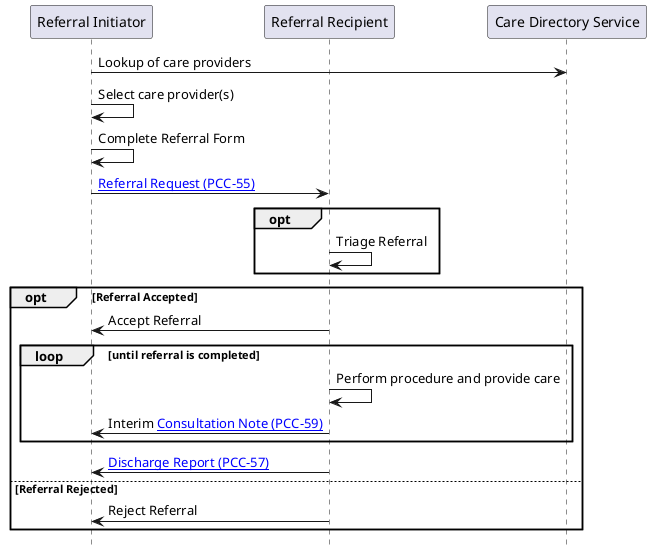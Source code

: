 @startuml

hide footbox

participant "Referral Initiator" as placer
participant "Referral Recipient" as filler
participant "Care Directory Service" as mMCSD

placer -> mMCSD: Lookup of care providers
placer -> placer: Select care provider(s)
placer -> placer : Complete Referral Form
placer -> filler : [[I12.html Referral Request (PCC-55)]]
opt
  filler -> filler: Triage Referral
end
opt Referral Accepted
  filler -> placer: Accept Referral
  loop until referral is completed
    filler -> filler: Perform procedure and provide care
    filler -> placer: Interim [[A04.html Consultation Note (PCC-59)]]
  end
  filler -> placer : [[A03.html Discharge Report (PCC-57)]]
else Referral Rejected
  filler -> placer: Reject Referral
end

@enduml
